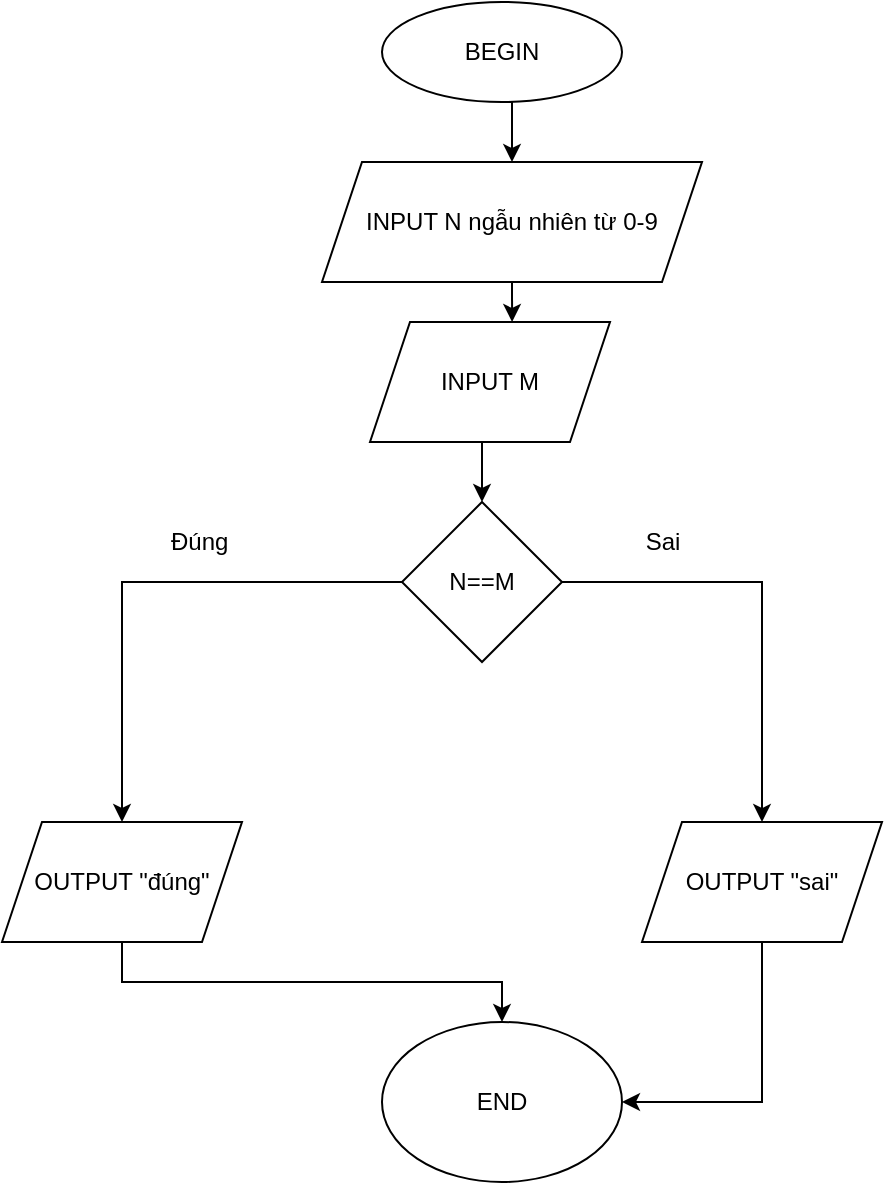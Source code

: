 <mxfile version="15.6.3" type="device"><diagram id="C5RBs43oDa-KdzZeNtuy" name="Page-1"><mxGraphModel dx="1108" dy="482" grid="1" gridSize="10" guides="1" tooltips="1" connect="1" arrows="1" fold="1" page="1" pageScale="1" pageWidth="827" pageHeight="1169" math="0" shadow="0"><root><mxCell id="WIyWlLk6GJQsqaUBKTNV-0"/><mxCell id="WIyWlLk6GJQsqaUBKTNV-1" parent="WIyWlLk6GJQsqaUBKTNV-0"/><mxCell id="gzJjnmBD5yufcwYnbJsP-18" style="edgeStyle=orthogonalEdgeStyle;rounded=0;orthogonalLoop=1;jettySize=auto;html=1;exitX=0.5;exitY=1;exitDx=0;exitDy=0;entryX=0.5;entryY=0;entryDx=0;entryDy=0;" edge="1" parent="WIyWlLk6GJQsqaUBKTNV-1" source="gzJjnmBD5yufcwYnbJsP-0" target="gzJjnmBD5yufcwYnbJsP-4"><mxGeometry relative="1" as="geometry"/></mxCell><mxCell id="gzJjnmBD5yufcwYnbJsP-0" value="BEGIN" style="ellipse;whiteSpace=wrap;html=1;" vertex="1" parent="WIyWlLk6GJQsqaUBKTNV-1"><mxGeometry x="300" y="10" width="120" height="50" as="geometry"/></mxCell><mxCell id="gzJjnmBD5yufcwYnbJsP-3" style="edgeStyle=orthogonalEdgeStyle;rounded=0;orthogonalLoop=1;jettySize=auto;html=1;exitX=1;exitY=0.75;exitDx=0;exitDy=0;" edge="1" parent="WIyWlLk6GJQsqaUBKTNV-1"><mxGeometry relative="1" as="geometry"><mxPoint x="430" y="132" as="targetPoint"/><mxPoint x="406.154" y="131.538" as="sourcePoint"/></mxGeometry></mxCell><mxCell id="gzJjnmBD5yufcwYnbJsP-19" style="edgeStyle=orthogonalEdgeStyle;rounded=0;orthogonalLoop=1;jettySize=auto;html=1;exitX=0.5;exitY=1;exitDx=0;exitDy=0;entryX=0.592;entryY=0;entryDx=0;entryDy=0;entryPerimeter=0;" edge="1" parent="WIyWlLk6GJQsqaUBKTNV-1" source="gzJjnmBD5yufcwYnbJsP-4" target="gzJjnmBD5yufcwYnbJsP-5"><mxGeometry relative="1" as="geometry"/></mxCell><mxCell id="gzJjnmBD5yufcwYnbJsP-4" value="INPUT N ngẫu nhiên từ 0-9" style="shape=parallelogram;perimeter=parallelogramPerimeter;whiteSpace=wrap;html=1;fixedSize=1;" vertex="1" parent="WIyWlLk6GJQsqaUBKTNV-1"><mxGeometry x="270" y="90" width="190" height="60" as="geometry"/></mxCell><mxCell id="gzJjnmBD5yufcwYnbJsP-20" style="edgeStyle=orthogonalEdgeStyle;rounded=0;orthogonalLoop=1;jettySize=auto;html=1;exitX=0.5;exitY=1;exitDx=0;exitDy=0;entryX=0.5;entryY=0;entryDx=0;entryDy=0;" edge="1" parent="WIyWlLk6GJQsqaUBKTNV-1" source="gzJjnmBD5yufcwYnbJsP-5" target="gzJjnmBD5yufcwYnbJsP-6"><mxGeometry relative="1" as="geometry"/></mxCell><mxCell id="gzJjnmBD5yufcwYnbJsP-5" value="INPUT M" style="shape=parallelogram;perimeter=parallelogramPerimeter;whiteSpace=wrap;html=1;fixedSize=1;" vertex="1" parent="WIyWlLk6GJQsqaUBKTNV-1"><mxGeometry x="294" y="170" width="120" height="60" as="geometry"/></mxCell><mxCell id="gzJjnmBD5yufcwYnbJsP-10" style="edgeStyle=orthogonalEdgeStyle;rounded=0;orthogonalLoop=1;jettySize=auto;html=1;exitX=0;exitY=0.5;exitDx=0;exitDy=0;" edge="1" parent="WIyWlLk6GJQsqaUBKTNV-1" source="gzJjnmBD5yufcwYnbJsP-6" target="gzJjnmBD5yufcwYnbJsP-7"><mxGeometry relative="1" as="geometry"/></mxCell><mxCell id="gzJjnmBD5yufcwYnbJsP-11" style="edgeStyle=orthogonalEdgeStyle;rounded=0;orthogonalLoop=1;jettySize=auto;html=1;exitX=1;exitY=0.5;exitDx=0;exitDy=0;" edge="1" parent="WIyWlLk6GJQsqaUBKTNV-1" source="gzJjnmBD5yufcwYnbJsP-6" target="gzJjnmBD5yufcwYnbJsP-8"><mxGeometry relative="1" as="geometry"/></mxCell><mxCell id="gzJjnmBD5yufcwYnbJsP-6" value="N==M" style="rhombus;whiteSpace=wrap;html=1;" vertex="1" parent="WIyWlLk6GJQsqaUBKTNV-1"><mxGeometry x="310" y="260" width="80" height="80" as="geometry"/></mxCell><mxCell id="gzJjnmBD5yufcwYnbJsP-14" style="edgeStyle=orthogonalEdgeStyle;rounded=0;orthogonalLoop=1;jettySize=auto;html=1;exitX=0.5;exitY=1;exitDx=0;exitDy=0;" edge="1" parent="WIyWlLk6GJQsqaUBKTNV-1" source="gzJjnmBD5yufcwYnbJsP-7" target="gzJjnmBD5yufcwYnbJsP-12"><mxGeometry relative="1" as="geometry"/></mxCell><mxCell id="gzJjnmBD5yufcwYnbJsP-7" value="OUTPUT &quot;đúng&quot;" style="shape=parallelogram;perimeter=parallelogramPerimeter;whiteSpace=wrap;html=1;fixedSize=1;" vertex="1" parent="WIyWlLk6GJQsqaUBKTNV-1"><mxGeometry x="110" y="420" width="120" height="60" as="geometry"/></mxCell><mxCell id="gzJjnmBD5yufcwYnbJsP-16" style="edgeStyle=orthogonalEdgeStyle;rounded=0;orthogonalLoop=1;jettySize=auto;html=1;exitX=0.5;exitY=1;exitDx=0;exitDy=0;entryX=1;entryY=0.5;entryDx=0;entryDy=0;" edge="1" parent="WIyWlLk6GJQsqaUBKTNV-1" source="gzJjnmBD5yufcwYnbJsP-8" target="gzJjnmBD5yufcwYnbJsP-12"><mxGeometry relative="1" as="geometry"/></mxCell><mxCell id="gzJjnmBD5yufcwYnbJsP-8" value="OUTPUT &quot;sai&quot;" style="shape=parallelogram;perimeter=parallelogramPerimeter;whiteSpace=wrap;html=1;fixedSize=1;" vertex="1" parent="WIyWlLk6GJQsqaUBKTNV-1"><mxGeometry x="430" y="420" width="120" height="60" as="geometry"/></mxCell><mxCell id="gzJjnmBD5yufcwYnbJsP-12" value="END" style="ellipse;whiteSpace=wrap;html=1;" vertex="1" parent="WIyWlLk6GJQsqaUBKTNV-1"><mxGeometry x="300" y="520" width="120" height="80" as="geometry"/></mxCell><mxCell id="gzJjnmBD5yufcwYnbJsP-21" value="Đúng&amp;nbsp;" style="text;html=1;align=center;verticalAlign=middle;resizable=0;points=[];autosize=1;strokeColor=none;fillColor=none;" vertex="1" parent="WIyWlLk6GJQsqaUBKTNV-1"><mxGeometry x="185" y="270" width="50" height="20" as="geometry"/></mxCell><mxCell id="gzJjnmBD5yufcwYnbJsP-22" value="Sai" style="text;html=1;align=center;verticalAlign=middle;resizable=0;points=[];autosize=1;strokeColor=none;fillColor=none;" vertex="1" parent="WIyWlLk6GJQsqaUBKTNV-1"><mxGeometry x="425" y="270" width="30" height="20" as="geometry"/></mxCell></root></mxGraphModel></diagram></mxfile>